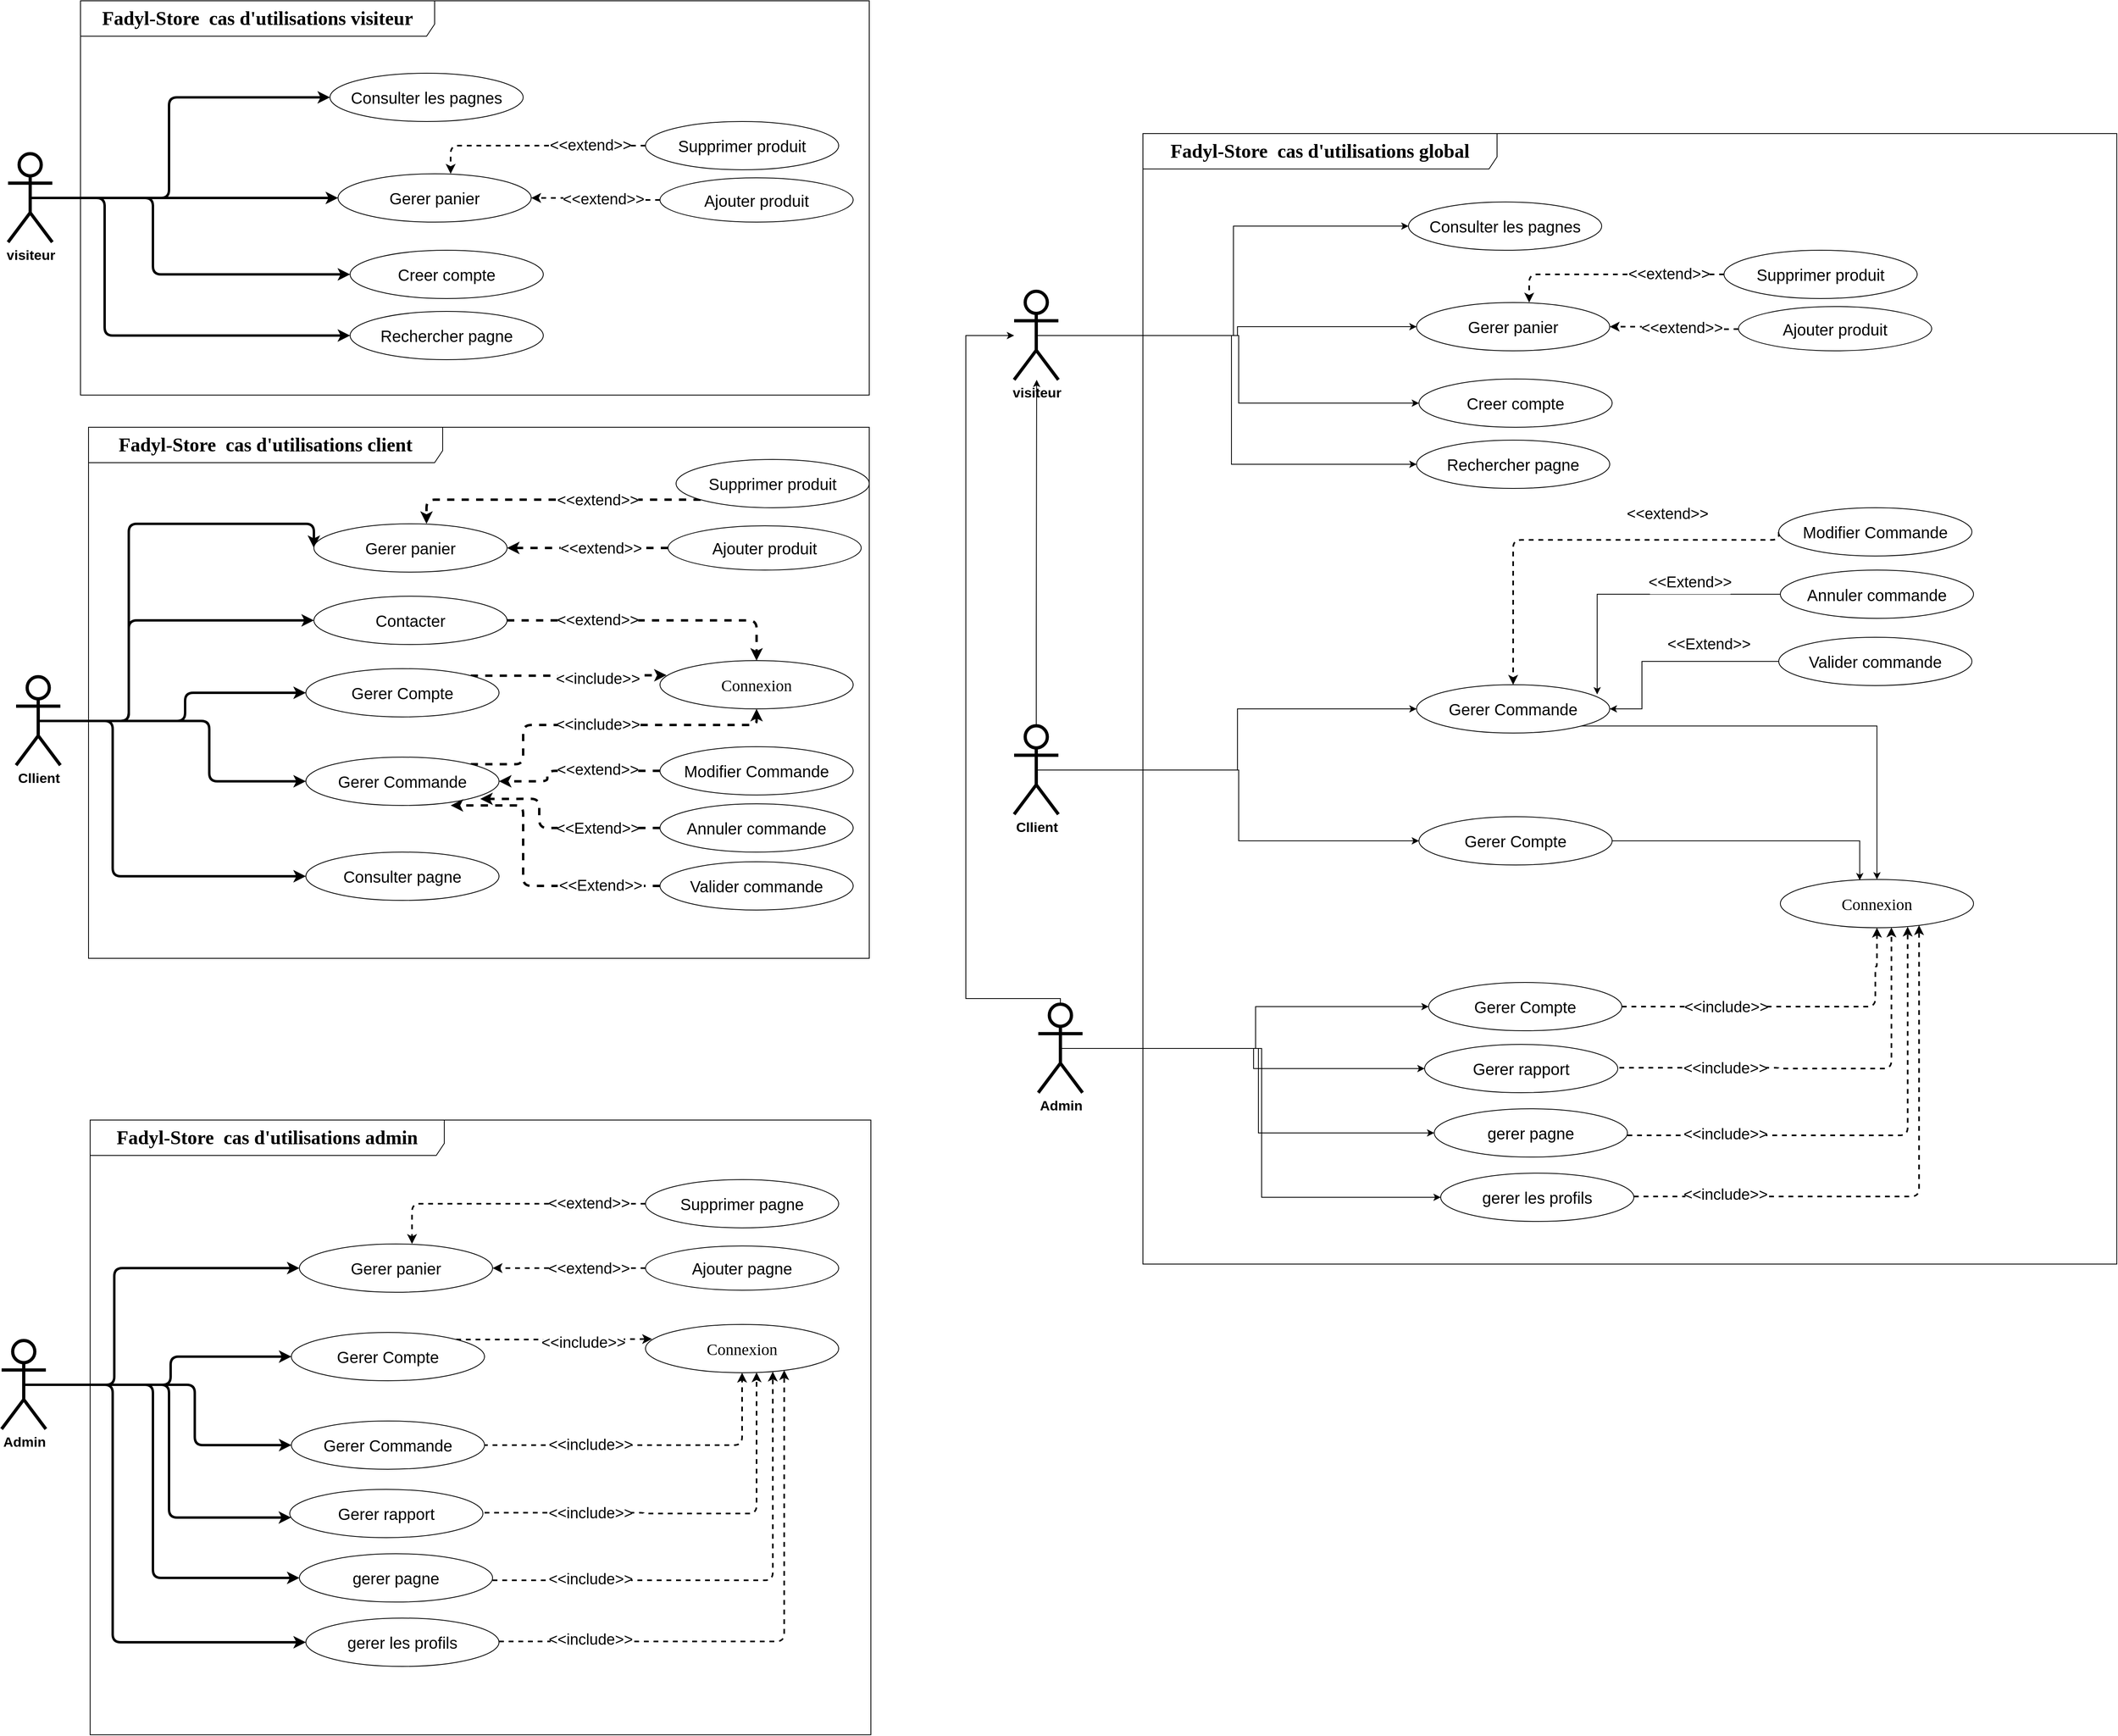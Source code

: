 <mxfile version="21.6.8" type="github">
  <diagram name="Page-1" id="MP3lhUmpOYRh14QqVenC">
    <mxGraphModel dx="2390" dy="2496" grid="1" gridSize="10" guides="1" tooltips="1" connect="1" arrows="1" fold="1" page="1" pageScale="1" pageWidth="827" pageHeight="1169" math="0" shadow="0">
      <root>
        <mxCell id="0" />
        <mxCell id="1" parent="0" />
        <mxCell id="Cj-gU3hh-OPhlNh2P_BH-46" style="edgeStyle=orthogonalEdgeStyle;rounded=1;orthogonalLoop=1;jettySize=auto;html=1;exitX=0.5;exitY=0.5;exitDx=0;exitDy=0;exitPerimeter=0;entryX=0;entryY=0.5;entryDx=0;entryDy=0;strokeWidth=3;" parent="1" source="Cj-gU3hh-OPhlNh2P_BH-1" target="Cj-gU3hh-OPhlNh2P_BH-8" edge="1">
          <mxGeometry relative="1" as="geometry">
            <Array as="points">
              <mxPoint x="510" y="175" />
              <mxPoint x="510" y="250" />
            </Array>
          </mxGeometry>
        </mxCell>
        <mxCell id="Cj-gU3hh-OPhlNh2P_BH-48" style="edgeStyle=orthogonalEdgeStyle;rounded=1;orthogonalLoop=1;jettySize=auto;html=1;exitX=0.5;exitY=0.5;exitDx=0;exitDy=0;exitPerimeter=0;entryX=0;entryY=0.5;entryDx=0;entryDy=0;strokeWidth=3;" parent="1" source="Cj-gU3hh-OPhlNh2P_BH-1" target="Cj-gU3hh-OPhlNh2P_BH-10" edge="1">
          <mxGeometry relative="1" as="geometry">
            <Array as="points">
              <mxPoint x="390" y="175" />
              <mxPoint x="390" y="368" />
            </Array>
          </mxGeometry>
        </mxCell>
        <mxCell id="Cj-gU3hh-OPhlNh2P_BH-49" style="edgeStyle=orthogonalEdgeStyle;orthogonalLoop=1;jettySize=auto;html=1;exitX=0.5;exitY=0.5;exitDx=0;exitDy=0;exitPerimeter=0;entryX=0;entryY=0.5;entryDx=0;entryDy=0;strokeWidth=3;rounded=1;" parent="1" source="Cj-gU3hh-OPhlNh2P_BH-1" target="Cj-gU3hh-OPhlNh2P_BH-4" edge="1">
          <mxGeometry relative="1" as="geometry">
            <Array as="points">
              <mxPoint x="410" y="175" />
              <mxPoint x="410" y="-70" />
            </Array>
          </mxGeometry>
        </mxCell>
        <mxCell id="Cj-gU3hh-OPhlNh2P_BH-50" style="edgeStyle=orthogonalEdgeStyle;rounded=1;orthogonalLoop=1;jettySize=auto;html=1;exitX=0.5;exitY=0.5;exitDx=0;exitDy=0;exitPerimeter=0;entryX=0;entryY=0.5;entryDx=0;entryDy=0;strokeWidth=3;" parent="1" source="Cj-gU3hh-OPhlNh2P_BH-1" target="Cj-gU3hh-OPhlNh2P_BH-7" edge="1">
          <mxGeometry relative="1" as="geometry">
            <Array as="points">
              <mxPoint x="480" y="175" />
              <mxPoint x="480" y="140" />
            </Array>
          </mxGeometry>
        </mxCell>
        <mxCell id="Cj-gU3hh-OPhlNh2P_BH-1" value="&lt;b&gt;&lt;font style=&quot;font-size: 17px;&quot;&gt;Cllient&lt;/font&gt;&lt;/b&gt;" style="shape=umlActor;verticalLabelPosition=bottom;verticalAlign=top;html=1;strokeWidth=4;" parent="1" vertex="1">
          <mxGeometry x="270" y="120" width="55" height="110" as="geometry" />
        </mxCell>
        <mxCell id="Cj-gU3hh-OPhlNh2P_BH-4" value="&lt;font style=&quot;font-size: 20px;&quot;&gt;Gerer panier&lt;/font&gt;" style="ellipse;whiteSpace=wrap;html=1;fillStyle=solid;" parent="1" vertex="1">
          <mxGeometry x="640" y="-70" width="240" height="60" as="geometry" />
        </mxCell>
        <mxCell id="Cj-gU3hh-OPhlNh2P_BH-61" style="edgeStyle=orthogonalEdgeStyle;rounded=1;orthogonalLoop=1;jettySize=auto;html=1;exitX=1;exitY=0;exitDx=0;exitDy=0;entryX=0.034;entryY=0.302;entryDx=0;entryDy=0;entryPerimeter=0;dashed=1;strokeWidth=3;" parent="1" source="Cj-gU3hh-OPhlNh2P_BH-7" target="Cj-gU3hh-OPhlNh2P_BH-51" edge="1">
          <mxGeometry relative="1" as="geometry" />
        </mxCell>
        <mxCell id="Cj-gU3hh-OPhlNh2P_BH-7" value="&lt;font style=&quot;font-size: 20px;&quot;&gt;Gerer Compte&lt;/font&gt;" style="ellipse;whiteSpace=wrap;html=1;" parent="1" vertex="1">
          <mxGeometry x="630" y="110" width="240" height="60" as="geometry" />
        </mxCell>
        <mxCell id="Cj-gU3hh-OPhlNh2P_BH-77" style="edgeStyle=orthogonalEdgeStyle;rounded=1;orthogonalLoop=1;jettySize=auto;html=1;exitX=1;exitY=0;exitDx=0;exitDy=0;entryX=0.5;entryY=1;entryDx=0;entryDy=0;dashed=1;strokeWidth=3;" parent="1" source="Cj-gU3hh-OPhlNh2P_BH-8" target="Cj-gU3hh-OPhlNh2P_BH-51" edge="1">
          <mxGeometry relative="1" as="geometry">
            <Array as="points">
              <mxPoint x="900" y="229" />
              <mxPoint x="900" y="180" />
              <mxPoint x="1190" y="180" />
            </Array>
          </mxGeometry>
        </mxCell>
        <mxCell id="Cj-gU3hh-OPhlNh2P_BH-8" value="&lt;font style=&quot;font-size: 20px;&quot;&gt;Gerer Commande&lt;/font&gt;" style="ellipse;whiteSpace=wrap;html=1;" parent="1" vertex="1">
          <mxGeometry x="630" y="220" width="240" height="60" as="geometry" />
        </mxCell>
        <mxCell id="Cj-gU3hh-OPhlNh2P_BH-10" value="&lt;span style=&quot;font-size: 20px;&quot;&gt;Consulter pagne&lt;/span&gt;" style="ellipse;whiteSpace=wrap;html=1;" parent="1" vertex="1">
          <mxGeometry x="630" y="338" width="240" height="60" as="geometry" />
        </mxCell>
        <mxCell id="Cj-gU3hh-OPhlNh2P_BH-58" style="edgeStyle=orthogonalEdgeStyle;rounded=0;orthogonalLoop=1;jettySize=auto;html=1;exitX=0;exitY=0.5;exitDx=0;exitDy=0;entryX=1;entryY=0.5;entryDx=0;entryDy=0;dashed=1;strokeWidth=3;" parent="1" source="Cj-gU3hh-OPhlNh2P_BH-21" target="Cj-gU3hh-OPhlNh2P_BH-4" edge="1">
          <mxGeometry relative="1" as="geometry" />
        </mxCell>
        <mxCell id="Cj-gU3hh-OPhlNh2P_BH-21" value="&lt;font style=&quot;font-size: 20px;&quot;&gt;Ajouter produit&lt;/font&gt;" style="ellipse;whiteSpace=wrap;html=1;flipV=1;flipH=1;" parent="1" vertex="1">
          <mxGeometry x="1080" y="-67.5" width="240" height="55" as="geometry" />
        </mxCell>
        <mxCell id="Cj-gU3hh-OPhlNh2P_BH-82" style="edgeStyle=orthogonalEdgeStyle;rounded=1;orthogonalLoop=1;jettySize=auto;html=1;entryX=0.583;entryY=0;entryDx=0;entryDy=0;entryPerimeter=0;dashed=1;strokeWidth=3;" parent="1" source="Cj-gU3hh-OPhlNh2P_BH-22" target="Cj-gU3hh-OPhlNh2P_BH-4" edge="1">
          <mxGeometry relative="1" as="geometry">
            <Array as="points">
              <mxPoint x="780" y="-100" />
            </Array>
          </mxGeometry>
        </mxCell>
        <mxCell id="Cj-gU3hh-OPhlNh2P_BH-22" value="&lt;font style=&quot;font-size: 20px;&quot;&gt;Supprimer produit&lt;/font&gt;" style="ellipse;whiteSpace=wrap;html=1;flipV=1;flipH=1;" parent="1" vertex="1">
          <mxGeometry x="1090" y="-150" width="240" height="60" as="geometry" />
        </mxCell>
        <mxCell id="Cj-gU3hh-OPhlNh2P_BH-37" style="edgeStyle=orthogonalEdgeStyle;rounded=1;orthogonalLoop=1;jettySize=auto;html=1;exitX=0;exitY=0.5;exitDx=0;exitDy=0;entryX=1;entryY=0.5;entryDx=0;entryDy=0;dashed=1;strokeWidth=3;" parent="1" source="Cj-gU3hh-OPhlNh2P_BH-28" target="Cj-gU3hh-OPhlNh2P_BH-8" edge="1">
          <mxGeometry relative="1" as="geometry">
            <Array as="points">
              <mxPoint x="930" y="237" />
              <mxPoint x="930" y="250" />
            </Array>
          </mxGeometry>
        </mxCell>
        <mxCell id="Cj-gU3hh-OPhlNh2P_BH-28" value="&lt;font style=&quot;font-size: 20px;&quot;&gt;Modifier Commande&lt;/font&gt;" style="ellipse;whiteSpace=wrap;html=1;flipV=1;flipH=1;" parent="1" vertex="1">
          <mxGeometry x="1070" y="207" width="240" height="60" as="geometry" />
        </mxCell>
        <mxCell id="Cj-gU3hh-OPhlNh2P_BH-38" style="edgeStyle=orthogonalEdgeStyle;rounded=1;orthogonalLoop=1;jettySize=auto;html=1;exitX=0;exitY=0.5;exitDx=0;exitDy=0;entryX=0.903;entryY=0.864;entryDx=0;entryDy=0;entryPerimeter=0;dashed=1;strokeWidth=3;" parent="1" source="Cj-gU3hh-OPhlNh2P_BH-29" target="Cj-gU3hh-OPhlNh2P_BH-8" edge="1">
          <mxGeometry relative="1" as="geometry">
            <Array as="points">
              <mxPoint x="920" y="308" />
              <mxPoint x="920" y="272" />
            </Array>
          </mxGeometry>
        </mxCell>
        <mxCell id="Cj-gU3hh-OPhlNh2P_BH-29" value="&lt;font style=&quot;font-size: 20px;&quot;&gt;Annuler commande&lt;/font&gt;" style="ellipse;whiteSpace=wrap;html=1;flipV=1;flipH=1;" parent="1" vertex="1">
          <mxGeometry x="1070" y="278" width="240" height="60" as="geometry" />
        </mxCell>
        <mxCell id="Cj-gU3hh-OPhlNh2P_BH-39" style="edgeStyle=orthogonalEdgeStyle;rounded=1;orthogonalLoop=1;jettySize=auto;html=1;exitX=0;exitY=0.5;exitDx=0;exitDy=0;entryX=0.75;entryY=1;entryDx=0;entryDy=0;entryPerimeter=0;dashed=1;strokeWidth=3;" parent="1" source="Cj-gU3hh-OPhlNh2P_BH-30" target="Cj-gU3hh-OPhlNh2P_BH-8" edge="1">
          <mxGeometry relative="1" as="geometry">
            <Array as="points">
              <mxPoint x="900" y="380" />
              <mxPoint x="900" y="280" />
            </Array>
          </mxGeometry>
        </mxCell>
        <mxCell id="Cj-gU3hh-OPhlNh2P_BH-30" value="&lt;font style=&quot;font-size: 20px;&quot;&gt;Valider commande&lt;/font&gt;" style="ellipse;whiteSpace=wrap;html=1;flipV=1;flipH=1;" parent="1" vertex="1">
          <mxGeometry x="1070" y="350" width="240" height="60" as="geometry" />
        </mxCell>
        <mxCell id="Cj-gU3hh-OPhlNh2P_BH-51" value="&lt;font face=&quot;Times New Roman&quot; style=&quot;font-size: 20px;&quot;&gt;Connexion&lt;/font&gt;" style="ellipse;whiteSpace=wrap;html=1;" parent="1" vertex="1">
          <mxGeometry x="1070" y="100" width="240" height="60" as="geometry" />
        </mxCell>
        <mxCell id="Cj-gU3hh-OPhlNh2P_BH-65" value="&lt;font style=&quot;font-size: 19px;&quot;&gt;&amp;lt;&amp;lt;Extend&amp;gt;&amp;gt;&lt;/font&gt;" style="text;html=1;strokeColor=none;fillColor=default;align=center;verticalAlign=middle;whiteSpace=wrap;rounded=0;" parent="1" vertex="1">
          <mxGeometry x="943" y="365" width="107" height="30" as="geometry" />
        </mxCell>
        <mxCell id="Cj-gU3hh-OPhlNh2P_BH-75" value="&lt;font style=&quot;font-size: 19px;&quot;&gt;&amp;lt;&amp;lt;Extend&amp;gt;&amp;gt;&lt;/font&gt;" style="text;html=1;strokeColor=none;fillColor=default;align=center;verticalAlign=middle;whiteSpace=wrap;rounded=0;" parent="1" vertex="1">
          <mxGeometry x="943" y="294" width="100" height="30" as="geometry" />
        </mxCell>
        <mxCell id="Cj-gU3hh-OPhlNh2P_BH-76" value="&lt;font style=&quot;font-size: 19px;&quot;&gt;&amp;lt;&amp;lt;extend&amp;gt;&amp;gt;&lt;/font&gt;" style="text;html=1;strokeColor=none;fillColor=default;align=center;verticalAlign=middle;whiteSpace=wrap;rounded=0;" parent="1" vertex="1">
          <mxGeometry x="943" y="221" width="100" height="30" as="geometry" />
        </mxCell>
        <mxCell id="Cj-gU3hh-OPhlNh2P_BH-78" value="&lt;font style=&quot;font-size: 19px;&quot;&gt;&amp;lt;&amp;lt;include&amp;gt;&amp;gt;&lt;/font&gt;" style="text;html=1;strokeColor=none;fillColor=default;align=center;verticalAlign=middle;whiteSpace=wrap;rounded=0;" parent="1" vertex="1">
          <mxGeometry x="943" y="165" width="100" height="30" as="geometry" />
        </mxCell>
        <mxCell id="Cj-gU3hh-OPhlNh2P_BH-80" value="&lt;font style=&quot;font-size: 19px;&quot;&gt;&amp;lt;&amp;lt;include&amp;gt;&amp;gt;&lt;/font&gt;" style="text;html=1;strokeColor=none;fillColor=default;align=center;verticalAlign=middle;whiteSpace=wrap;rounded=0;" parent="1" vertex="1">
          <mxGeometry x="943" y="108" width="100" height="30" as="geometry" />
        </mxCell>
        <mxCell id="Cj-gU3hh-OPhlNh2P_BH-83" value="&lt;font style=&quot;font-size: 19px;&quot;&gt;&amp;lt;&amp;lt;extend&amp;gt;&amp;gt;&lt;/font&gt;" style="text;html=1;strokeColor=none;fillColor=default;align=center;verticalAlign=middle;whiteSpace=wrap;rounded=0;" parent="1" vertex="1">
          <mxGeometry x="943" y="-114" width="100" height="30" as="geometry" />
        </mxCell>
        <mxCell id="Cj-gU3hh-OPhlNh2P_BH-84" value="&lt;font style=&quot;font-size: 19px;&quot;&gt;&amp;lt;&amp;lt;extend&amp;gt;&amp;gt;&lt;/font&gt;" style="text;html=1;strokeColor=none;fillColor=default;align=center;verticalAlign=middle;whiteSpace=wrap;rounded=0;" parent="1" vertex="1">
          <mxGeometry x="946.5" y="-55" width="100" height="31" as="geometry" />
        </mxCell>
        <mxCell id="yTbpCCuxqW_o6gBiZuwL-2" value="&lt;b style=&quot;border-color: var(--border-color); font-family: &amp;quot;Times New Roman&amp;quot;; font-size: 24px;&quot;&gt;Fadyl-Store&amp;nbsp; cas d&#39;utilisations client&lt;/b&gt;" style="shape=umlFrame;whiteSpace=wrap;html=1;pointerEvents=0;width=440;height=44;movable=0;resizable=0;rotatable=0;deletable=0;editable=0;locked=1;connectable=0;" parent="1" vertex="1">
          <mxGeometry x="360" y="-190" width="970" height="660" as="geometry" />
        </mxCell>
        <mxCell id="NZRVEaTQ7mNEFwLoyxDp-2" style="edgeStyle=orthogonalEdgeStyle;rounded=1;orthogonalLoop=1;jettySize=auto;html=1;exitX=0.5;exitY=0.5;exitDx=0;exitDy=0;exitPerimeter=0;entryX=0;entryY=0.5;entryDx=0;entryDy=0;strokeWidth=3;" parent="1" source="NZRVEaTQ7mNEFwLoyxDp-6" target="NZRVEaTQ7mNEFwLoyxDp-13" edge="1">
          <mxGeometry relative="1" as="geometry">
            <Array as="points">
              <mxPoint x="440" y="-475" />
              <mxPoint x="440" y="-380" />
            </Array>
          </mxGeometry>
        </mxCell>
        <mxCell id="NZRVEaTQ7mNEFwLoyxDp-3" style="edgeStyle=orthogonalEdgeStyle;rounded=1;orthogonalLoop=1;jettySize=auto;html=1;exitX=0.5;exitY=0.5;exitDx=0;exitDy=0;exitPerimeter=0;entryX=0;entryY=0.5;entryDx=0;entryDy=0;strokeWidth=3;" parent="1" source="NZRVEaTQ7mNEFwLoyxDp-6" target="NZRVEaTQ7mNEFwLoyxDp-14" edge="1">
          <mxGeometry relative="1" as="geometry">
            <Array as="points">
              <mxPoint x="380" y="-475" />
              <mxPoint x="380" y="-304" />
            </Array>
          </mxGeometry>
        </mxCell>
        <mxCell id="NZRVEaTQ7mNEFwLoyxDp-4" style="edgeStyle=orthogonalEdgeStyle;orthogonalLoop=1;jettySize=auto;html=1;exitX=0.5;exitY=0.5;exitDx=0;exitDy=0;exitPerimeter=0;entryX=0;entryY=0.5;entryDx=0;entryDy=0;strokeWidth=3;rounded=1;" parent="1" source="NZRVEaTQ7mNEFwLoyxDp-6" target="NZRVEaTQ7mNEFwLoyxDp-8" edge="1">
          <mxGeometry relative="1" as="geometry">
            <Array as="points">
              <mxPoint x="655" y="-475" />
            </Array>
          </mxGeometry>
        </mxCell>
        <mxCell id="NZRVEaTQ7mNEFwLoyxDp-93" style="edgeStyle=orthogonalEdgeStyle;rounded=1;orthogonalLoop=1;jettySize=auto;html=1;exitX=0.5;exitY=0.5;exitDx=0;exitDy=0;exitPerimeter=0;entryX=0;entryY=0.5;entryDx=0;entryDy=0;strokeWidth=3;" parent="1" source="NZRVEaTQ7mNEFwLoyxDp-6" target="NZRVEaTQ7mNEFwLoyxDp-92" edge="1">
          <mxGeometry relative="1" as="geometry">
            <Array as="points">
              <mxPoint x="460" y="-475" />
              <mxPoint x="460" y="-600" />
            </Array>
          </mxGeometry>
        </mxCell>
        <mxCell id="NZRVEaTQ7mNEFwLoyxDp-6" value="&lt;b&gt;&lt;font style=&quot;font-size: 17px;&quot;&gt;visiteur&lt;/font&gt;&lt;/b&gt;" style="shape=umlActor;verticalLabelPosition=bottom;verticalAlign=top;html=1;strokeWidth=4;" parent="1" vertex="1">
          <mxGeometry x="260" y="-530" width="55" height="110" as="geometry" />
        </mxCell>
        <mxCell id="NZRVEaTQ7mNEFwLoyxDp-8" value="&lt;font style=&quot;font-size: 20px;&quot;&gt;Gerer panier&lt;/font&gt;" style="ellipse;whiteSpace=wrap;html=1;fillStyle=solid;" parent="1" vertex="1">
          <mxGeometry x="670" y="-505" width="240" height="60" as="geometry" />
        </mxCell>
        <mxCell id="NZRVEaTQ7mNEFwLoyxDp-13" value="&lt;font style=&quot;font-size: 20px;&quot;&gt;Creer compte&lt;/font&gt;" style="ellipse;whiteSpace=wrap;html=1;" parent="1" vertex="1">
          <mxGeometry x="685" y="-410" width="240" height="60" as="geometry" />
        </mxCell>
        <mxCell id="NZRVEaTQ7mNEFwLoyxDp-14" value="&lt;font style=&quot;font-size: 20px;&quot;&gt;Rechercher pagne&lt;/font&gt;" style="ellipse;whiteSpace=wrap;html=1;" parent="1" vertex="1">
          <mxGeometry x="685" y="-334" width="240" height="60" as="geometry" />
        </mxCell>
        <mxCell id="NZRVEaTQ7mNEFwLoyxDp-15" style="edgeStyle=orthogonalEdgeStyle;rounded=0;orthogonalLoop=1;jettySize=auto;html=1;exitX=0;exitY=0.5;exitDx=0;exitDy=0;entryX=1;entryY=0.5;entryDx=0;entryDy=0;dashed=1;strokeWidth=2;" parent="1" source="NZRVEaTQ7mNEFwLoyxDp-16" target="NZRVEaTQ7mNEFwLoyxDp-8" edge="1">
          <mxGeometry relative="1" as="geometry" />
        </mxCell>
        <mxCell id="NZRVEaTQ7mNEFwLoyxDp-16" value="&lt;font style=&quot;font-size: 20px;&quot;&gt;Ajouter produit&lt;/font&gt;" style="ellipse;whiteSpace=wrap;html=1;flipV=1;flipH=1;" parent="1" vertex="1">
          <mxGeometry x="1070" y="-500" width="240" height="55" as="geometry" />
        </mxCell>
        <mxCell id="NZRVEaTQ7mNEFwLoyxDp-17" style="edgeStyle=orthogonalEdgeStyle;rounded=1;orthogonalLoop=1;jettySize=auto;html=1;entryX=0.583;entryY=0;entryDx=0;entryDy=0;entryPerimeter=0;dashed=1;strokeWidth=2;" parent="1" source="NZRVEaTQ7mNEFwLoyxDp-18" target="NZRVEaTQ7mNEFwLoyxDp-8" edge="1">
          <mxGeometry relative="1" as="geometry" />
        </mxCell>
        <mxCell id="NZRVEaTQ7mNEFwLoyxDp-18" value="&lt;font style=&quot;font-size: 20px;&quot;&gt;Supprimer produit&lt;/font&gt;" style="ellipse;whiteSpace=wrap;html=1;flipV=1;flipH=1;" parent="1" vertex="1">
          <mxGeometry x="1052" y="-570" width="240" height="60" as="geometry" />
        </mxCell>
        <mxCell id="NZRVEaTQ7mNEFwLoyxDp-32" value="&lt;font style=&quot;font-size: 19px;&quot;&gt;&amp;lt;&amp;lt;extend&amp;gt;&amp;gt;&lt;/font&gt;" style="text;html=1;strokeColor=none;fillColor=default;align=center;verticalAlign=middle;whiteSpace=wrap;rounded=0;" parent="1" vertex="1">
          <mxGeometry x="934" y="-555" width="100" height="30" as="geometry" />
        </mxCell>
        <mxCell id="NZRVEaTQ7mNEFwLoyxDp-33" value="&lt;font style=&quot;font-size: 19px;&quot;&gt;&amp;lt;&amp;lt;extend&amp;gt;&amp;gt;&lt;/font&gt;" style="text;html=1;strokeColor=none;fillColor=default;align=center;verticalAlign=middle;whiteSpace=wrap;rounded=0;" parent="1" vertex="1">
          <mxGeometry x="950" y="-488" width="100" height="30" as="geometry" />
        </mxCell>
        <mxCell id="NZRVEaTQ7mNEFwLoyxDp-34" value="&lt;b style=&quot;border-color: var(--border-color); font-family: &amp;quot;Times New Roman&amp;quot;; font-size: 24px;&quot;&gt;Fadyl-Store&amp;nbsp; cas d&#39;utilisations visiteur&lt;/b&gt;" style="shape=umlFrame;whiteSpace=wrap;html=1;pointerEvents=0;width=440;height=44;movable=0;resizable=0;rotatable=0;deletable=0;editable=0;locked=1;connectable=0;" parent="1" vertex="1">
          <mxGeometry x="350" y="-720" width="980" height="490" as="geometry" />
        </mxCell>
        <mxCell id="lOCJCcute6sz5MF9mWm--66" style="edgeStyle=orthogonalEdgeStyle;rounded=1;orthogonalLoop=1;jettySize=auto;html=1;exitX=1;exitY=0.5;exitDx=0;exitDy=0;entryX=0.5;entryY=0;entryDx=0;entryDy=0;strokeWidth=3;dashed=1;" edge="1" parent="1" source="NZRVEaTQ7mNEFwLoyxDp-37" target="Cj-gU3hh-OPhlNh2P_BH-51">
          <mxGeometry relative="1" as="geometry" />
        </mxCell>
        <mxCell id="NZRVEaTQ7mNEFwLoyxDp-37" value="&lt;font style=&quot;font-size: 20px;&quot;&gt;Contacter&lt;/font&gt;" style="ellipse;whiteSpace=wrap;html=1;fillStyle=solid;" parent="1" vertex="1">
          <mxGeometry x="640" y="20" width="240" height="60" as="geometry" />
        </mxCell>
        <mxCell id="NZRVEaTQ7mNEFwLoyxDp-38" style="edgeStyle=orthogonalEdgeStyle;orthogonalLoop=1;jettySize=auto;html=1;exitX=0.5;exitY=0.5;exitDx=0;exitDy=0;exitPerimeter=0;entryX=0;entryY=0.5;entryDx=0;entryDy=0;strokeWidth=3;rounded=1;" parent="1" source="Cj-gU3hh-OPhlNh2P_BH-1" target="NZRVEaTQ7mNEFwLoyxDp-37" edge="1">
          <mxGeometry relative="1" as="geometry">
            <Array as="points">
              <mxPoint x="410" y="175" />
              <mxPoint x="410" y="50" />
            </Array>
            <mxPoint x="310.5" y="120" as="sourcePoint" />
            <mxPoint x="652.5" y="-25" as="targetPoint" />
          </mxGeometry>
        </mxCell>
        <mxCell id="NZRVEaTQ7mNEFwLoyxDp-39" style="edgeStyle=orthogonalEdgeStyle;rounded=1;orthogonalLoop=1;jettySize=auto;html=1;exitX=0.5;exitY=0.5;exitDx=0;exitDy=0;exitPerimeter=0;entryX=0;entryY=0.5;entryDx=0;entryDy=0;strokeWidth=3;" parent="1" source="NZRVEaTQ7mNEFwLoyxDp-44" target="NZRVEaTQ7mNEFwLoyxDp-50" edge="1">
          <mxGeometry relative="1" as="geometry">
            <Array as="points">
              <mxPoint x="492" y="1000" />
              <mxPoint x="492" y="1075" />
            </Array>
          </mxGeometry>
        </mxCell>
        <mxCell id="NZRVEaTQ7mNEFwLoyxDp-41" style="edgeStyle=orthogonalEdgeStyle;rounded=1;orthogonalLoop=1;jettySize=auto;html=1;exitX=0.5;exitY=0.5;exitDx=0;exitDy=0;exitPerimeter=0;entryX=0;entryY=0.5;entryDx=0;entryDy=0;strokeWidth=3;" parent="1" source="NZRVEaTQ7mNEFwLoyxDp-44" target="NZRVEaTQ7mNEFwLoyxDp-52" edge="1">
          <mxGeometry relative="1" as="geometry">
            <Array as="points">
              <mxPoint x="440" y="1000" />
              <mxPoint x="440" y="1240" />
            </Array>
          </mxGeometry>
        </mxCell>
        <mxCell id="NZRVEaTQ7mNEFwLoyxDp-42" style="edgeStyle=orthogonalEdgeStyle;orthogonalLoop=1;jettySize=auto;html=1;exitX=0.5;exitY=0.5;exitDx=0;exitDy=0;exitPerimeter=0;entryX=0;entryY=0.5;entryDx=0;entryDy=0;strokeWidth=3;rounded=1;" parent="1" source="NZRVEaTQ7mNEFwLoyxDp-44" target="NZRVEaTQ7mNEFwLoyxDp-46" edge="1">
          <mxGeometry relative="1" as="geometry">
            <Array as="points">
              <mxPoint x="392" y="1000" />
              <mxPoint x="392" y="855" />
            </Array>
          </mxGeometry>
        </mxCell>
        <mxCell id="NZRVEaTQ7mNEFwLoyxDp-43" style="edgeStyle=orthogonalEdgeStyle;rounded=1;orthogonalLoop=1;jettySize=auto;html=1;exitX=0.5;exitY=0.5;exitDx=0;exitDy=0;exitPerimeter=0;entryX=0;entryY=0.5;entryDx=0;entryDy=0;strokeWidth=3;" parent="1" source="NZRVEaTQ7mNEFwLoyxDp-44" target="NZRVEaTQ7mNEFwLoyxDp-48" edge="1">
          <mxGeometry relative="1" as="geometry">
            <Array as="points">
              <mxPoint x="462" y="1000" />
              <mxPoint x="462" y="965" />
            </Array>
          </mxGeometry>
        </mxCell>
        <mxCell id="NZRVEaTQ7mNEFwLoyxDp-79" style="edgeStyle=orthogonalEdgeStyle;rounded=1;orthogonalLoop=1;jettySize=auto;html=1;exitX=0.5;exitY=0.5;exitDx=0;exitDy=0;exitPerimeter=0;entryX=0;entryY=0.5;entryDx=0;entryDy=0;strokeWidth=3;" parent="1" source="NZRVEaTQ7mNEFwLoyxDp-44" target="NZRVEaTQ7mNEFwLoyxDp-78" edge="1">
          <mxGeometry relative="1" as="geometry">
            <Array as="points">
              <mxPoint x="390" y="1000" />
              <mxPoint x="390" y="1320" />
            </Array>
          </mxGeometry>
        </mxCell>
        <mxCell id="NZRVEaTQ7mNEFwLoyxDp-44" value="&lt;b&gt;&lt;font style=&quot;font-size: 17px;&quot;&gt;Admin&lt;/font&gt;&lt;/b&gt;" style="shape=umlActor;verticalLabelPosition=bottom;verticalAlign=top;html=1;strokeWidth=4;" parent="1" vertex="1">
          <mxGeometry x="252" y="945" width="55" height="110" as="geometry" />
        </mxCell>
        <mxCell id="NZRVEaTQ7mNEFwLoyxDp-46" value="&lt;font style=&quot;font-size: 20px;&quot;&gt;Gerer panier&lt;/font&gt;" style="ellipse;whiteSpace=wrap;html=1;fillStyle=solid;" parent="1" vertex="1">
          <mxGeometry x="622" y="825" width="240" height="60" as="geometry" />
        </mxCell>
        <mxCell id="NZRVEaTQ7mNEFwLoyxDp-47" style="edgeStyle=orthogonalEdgeStyle;rounded=1;orthogonalLoop=1;jettySize=auto;html=1;exitX=1;exitY=0;exitDx=0;exitDy=0;entryX=0.034;entryY=0.302;entryDx=0;entryDy=0;entryPerimeter=0;dashed=1;strokeWidth=2;" parent="1" source="NZRVEaTQ7mNEFwLoyxDp-48" target="NZRVEaTQ7mNEFwLoyxDp-63" edge="1">
          <mxGeometry relative="1" as="geometry" />
        </mxCell>
        <mxCell id="NZRVEaTQ7mNEFwLoyxDp-48" value="&lt;font style=&quot;font-size: 20px;&quot;&gt;Gerer Compte&lt;/font&gt;" style="ellipse;whiteSpace=wrap;html=1;" parent="1" vertex="1">
          <mxGeometry x="612" y="935" width="240" height="60" as="geometry" />
        </mxCell>
        <mxCell id="NZRVEaTQ7mNEFwLoyxDp-49" style="edgeStyle=orthogonalEdgeStyle;rounded=1;orthogonalLoop=1;jettySize=auto;html=1;entryX=0.5;entryY=1;entryDx=0;entryDy=0;dashed=1;strokeWidth=2;" parent="1" target="NZRVEaTQ7mNEFwLoyxDp-63" edge="1">
          <mxGeometry relative="1" as="geometry">
            <Array as="points">
              <mxPoint x="1172" y="1075" />
            </Array>
            <mxPoint x="850" y="1075" as="sourcePoint" />
          </mxGeometry>
        </mxCell>
        <mxCell id="NZRVEaTQ7mNEFwLoyxDp-50" value="&lt;font style=&quot;font-size: 20px;&quot;&gt;Gerer Commande&lt;/font&gt;" style="ellipse;whiteSpace=wrap;html=1;" parent="1" vertex="1">
          <mxGeometry x="612" y="1045" width="240" height="60" as="geometry" />
        </mxCell>
        <mxCell id="NZRVEaTQ7mNEFwLoyxDp-52" value="&lt;font style=&quot;font-size: 20px;&quot;&gt;gerer pagne&lt;/font&gt;" style="ellipse;whiteSpace=wrap;html=1;" parent="1" vertex="1">
          <mxGeometry x="622" y="1210" width="240" height="60" as="geometry" />
        </mxCell>
        <mxCell id="NZRVEaTQ7mNEFwLoyxDp-53" style="edgeStyle=orthogonalEdgeStyle;rounded=0;orthogonalLoop=1;jettySize=auto;html=1;exitX=0;exitY=0.5;exitDx=0;exitDy=0;entryX=1;entryY=0.5;entryDx=0;entryDy=0;dashed=1;strokeWidth=2;" parent="1" source="NZRVEaTQ7mNEFwLoyxDp-54" target="NZRVEaTQ7mNEFwLoyxDp-46" edge="1">
          <mxGeometry relative="1" as="geometry" />
        </mxCell>
        <mxCell id="NZRVEaTQ7mNEFwLoyxDp-54" value="&lt;font style=&quot;font-size: 20px;&quot;&gt;Ajouter pagne&lt;/font&gt;" style="ellipse;whiteSpace=wrap;html=1;flipV=1;flipH=1;" parent="1" vertex="1">
          <mxGeometry x="1052" y="827.5" width="240" height="55" as="geometry" />
        </mxCell>
        <mxCell id="NZRVEaTQ7mNEFwLoyxDp-55" style="edgeStyle=orthogonalEdgeStyle;rounded=1;orthogonalLoop=1;jettySize=auto;html=1;entryX=0.583;entryY=0;entryDx=0;entryDy=0;entryPerimeter=0;dashed=1;strokeWidth=2;" parent="1" source="NZRVEaTQ7mNEFwLoyxDp-56" target="NZRVEaTQ7mNEFwLoyxDp-46" edge="1">
          <mxGeometry relative="1" as="geometry" />
        </mxCell>
        <mxCell id="NZRVEaTQ7mNEFwLoyxDp-56" value="&lt;font style=&quot;font-size: 20px;&quot;&gt;Supprimer pagne&lt;/font&gt;" style="ellipse;whiteSpace=wrap;html=1;flipV=1;flipH=1;" parent="1" vertex="1">
          <mxGeometry x="1052" y="745" width="240" height="60" as="geometry" />
        </mxCell>
        <mxCell id="NZRVEaTQ7mNEFwLoyxDp-63" value="&lt;font face=&quot;Times New Roman&quot; style=&quot;font-size: 20px;&quot;&gt;Connexion&lt;/font&gt;" style="ellipse;whiteSpace=wrap;html=1;" parent="1" vertex="1">
          <mxGeometry x="1052" y="925" width="240" height="60" as="geometry" />
        </mxCell>
        <mxCell id="NZRVEaTQ7mNEFwLoyxDp-67" value="&lt;font style=&quot;font-size: 19px;&quot;&gt;&amp;lt;&amp;lt;include&amp;gt;&amp;gt;&lt;/font&gt;" style="text;html=1;strokeColor=none;fillColor=default;align=center;verticalAlign=middle;whiteSpace=wrap;rounded=0;" parent="1" vertex="1">
          <mxGeometry x="934" y="1060" width="100" height="30" as="geometry" />
        </mxCell>
        <mxCell id="NZRVEaTQ7mNEFwLoyxDp-68" value="&lt;font style=&quot;font-size: 19px;&quot;&gt;&amp;lt;&amp;lt;include&amp;gt;&amp;gt;&lt;/font&gt;" style="text;html=1;strokeColor=none;fillColor=default;align=center;verticalAlign=middle;whiteSpace=wrap;rounded=0;" parent="1" vertex="1">
          <mxGeometry x="925" y="933" width="100" height="30" as="geometry" />
        </mxCell>
        <mxCell id="NZRVEaTQ7mNEFwLoyxDp-70" value="&lt;font style=&quot;font-size: 19px;&quot;&gt;&amp;lt;&amp;lt;extend&amp;gt;&amp;gt;&lt;/font&gt;" style="text;html=1;strokeColor=none;fillColor=default;align=center;verticalAlign=middle;whiteSpace=wrap;rounded=0;" parent="1" vertex="1">
          <mxGeometry x="932" y="760" width="100" height="30" as="geometry" />
        </mxCell>
        <mxCell id="NZRVEaTQ7mNEFwLoyxDp-71" value="&lt;font style=&quot;font-size: 19px;&quot;&gt;&amp;lt;&amp;lt;extend&amp;gt;&amp;gt;&lt;/font&gt;" style="text;html=1;strokeColor=none;fillColor=default;align=center;verticalAlign=middle;whiteSpace=wrap;rounded=0;" parent="1" vertex="1">
          <mxGeometry x="932" y="841" width="100" height="30" as="geometry" />
        </mxCell>
        <mxCell id="NZRVEaTQ7mNEFwLoyxDp-74" value="&lt;font style=&quot;font-size: 20px;&quot;&gt;Gerer rapport&lt;/font&gt;" style="ellipse;whiteSpace=wrap;html=1;" parent="1" vertex="1">
          <mxGeometry x="610" y="1130" width="240" height="60" as="geometry" />
        </mxCell>
        <mxCell id="NZRVEaTQ7mNEFwLoyxDp-75" style="edgeStyle=orthogonalEdgeStyle;rounded=1;orthogonalLoop=1;jettySize=auto;html=1;exitX=0.5;exitY=0.5;exitDx=0;exitDy=0;exitPerimeter=0;entryX=0.007;entryY=0.583;entryDx=0;entryDy=0;strokeWidth=3;entryPerimeter=0;" parent="1" source="NZRVEaTQ7mNEFwLoyxDp-44" target="NZRVEaTQ7mNEFwLoyxDp-74" edge="1">
          <mxGeometry relative="1" as="geometry">
            <Array as="points">
              <mxPoint x="460" y="1000" />
              <mxPoint x="460" y="1165" />
            </Array>
            <mxPoint x="290" y="1010" as="sourcePoint" />
            <mxPoint x="622" y="1085" as="targetPoint" />
          </mxGeometry>
        </mxCell>
        <mxCell id="NZRVEaTQ7mNEFwLoyxDp-77" value="&lt;b style=&quot;border-color: var(--border-color); font-family: &amp;quot;Times New Roman&amp;quot;; font-size: 24px;&quot;&gt;Fadyl-Store&amp;nbsp; cas d&#39;utilisations admin&lt;/b&gt;" style="shape=umlFrame;whiteSpace=wrap;html=1;pointerEvents=0;width=440;height=44;movable=0;resizable=0;rotatable=0;deletable=0;editable=0;locked=1;connectable=0;" parent="1" vertex="1">
          <mxGeometry x="362" y="671" width="970" height="764" as="geometry" />
        </mxCell>
        <mxCell id="NZRVEaTQ7mNEFwLoyxDp-78" value="&lt;font style=&quot;font-size: 20px;&quot;&gt;gerer les profils&lt;/font&gt;" style="ellipse;whiteSpace=wrap;html=1;" parent="1" vertex="1">
          <mxGeometry x="630" y="1290" width="240" height="60" as="geometry" />
        </mxCell>
        <mxCell id="NZRVEaTQ7mNEFwLoyxDp-81" style="edgeStyle=orthogonalEdgeStyle;rounded=1;orthogonalLoop=1;jettySize=auto;html=1;exitX=1;exitY=0;exitDx=0;exitDy=0;dashed=1;strokeWidth=2;" parent="1" target="NZRVEaTQ7mNEFwLoyxDp-63" edge="1">
          <mxGeometry relative="1" as="geometry">
            <Array as="points">
              <mxPoint x="1050" y="1159" />
              <mxPoint x="1050" y="1160" />
              <mxPoint x="1190" y="1160" />
            </Array>
            <mxPoint x="852" y="1159" as="sourcePoint" />
            <mxPoint x="1207" y="1090" as="targetPoint" />
          </mxGeometry>
        </mxCell>
        <mxCell id="NZRVEaTQ7mNEFwLoyxDp-82" value="&lt;font style=&quot;font-size: 19px;&quot;&gt;&amp;lt;&amp;lt;include&amp;gt;&amp;gt;&lt;/font&gt;" style="text;html=1;strokeColor=none;fillColor=default;align=center;verticalAlign=middle;whiteSpace=wrap;rounded=0;" parent="1" vertex="1">
          <mxGeometry x="934" y="1145" width="100" height="30" as="geometry" />
        </mxCell>
        <mxCell id="NZRVEaTQ7mNEFwLoyxDp-84" style="edgeStyle=orthogonalEdgeStyle;rounded=1;orthogonalLoop=1;jettySize=auto;html=1;exitX=1;exitY=0;exitDx=0;exitDy=0;dashed=1;strokeWidth=2;entryX=0.659;entryY=0.978;entryDx=0;entryDy=0;entryPerimeter=0;" parent="1" target="NZRVEaTQ7mNEFwLoyxDp-63" edge="1">
          <mxGeometry relative="1" as="geometry">
            <Array as="points">
              <mxPoint x="1210" y="1243" />
            </Array>
            <mxPoint x="862" y="1243" as="sourcePoint" />
            <mxPoint x="1210" y="985" as="targetPoint" />
          </mxGeometry>
        </mxCell>
        <mxCell id="NZRVEaTQ7mNEFwLoyxDp-85" value="&lt;font style=&quot;font-size: 19px;&quot;&gt;&amp;lt;&amp;lt;include&amp;gt;&amp;gt;&lt;/font&gt;" style="text;html=1;strokeColor=none;fillColor=default;align=center;verticalAlign=middle;whiteSpace=wrap;rounded=0;" parent="1" vertex="1">
          <mxGeometry x="934" y="1227" width="100" height="30" as="geometry" />
        </mxCell>
        <mxCell id="NZRVEaTQ7mNEFwLoyxDp-87" style="edgeStyle=orthogonalEdgeStyle;rounded=1;orthogonalLoop=1;jettySize=auto;html=1;exitX=1;exitY=0;exitDx=0;exitDy=0;dashed=1;strokeWidth=2;entryX=0.718;entryY=0.948;entryDx=0;entryDy=0;entryPerimeter=0;" parent="1" target="NZRVEaTQ7mNEFwLoyxDp-63" edge="1">
          <mxGeometry relative="1" as="geometry">
            <Array as="points">
              <mxPoint x="1224" y="1319" />
            </Array>
            <mxPoint x="870" y="1319" as="sourcePoint" />
            <mxPoint x="1230" y="1110" as="targetPoint" />
          </mxGeometry>
        </mxCell>
        <mxCell id="NZRVEaTQ7mNEFwLoyxDp-88" value="&lt;font style=&quot;font-size: 19px;&quot;&gt;&amp;lt;&amp;lt;include&amp;gt;&amp;gt;&lt;/font&gt;" style="text;html=1;strokeColor=none;fillColor=default;align=center;verticalAlign=middle;whiteSpace=wrap;rounded=0;" parent="1" vertex="1">
          <mxGeometry x="934" y="1302" width="100" height="30" as="geometry" />
        </mxCell>
        <mxCell id="NZRVEaTQ7mNEFwLoyxDp-92" value="&lt;font style=&quot;font-size: 20px;&quot;&gt;Consulter les pagnes&lt;/font&gt;" style="ellipse;whiteSpace=wrap;html=1;fillStyle=solid;" parent="1" vertex="1">
          <mxGeometry x="660" y="-630" width="240" height="60" as="geometry" />
        </mxCell>
        <mxCell id="lOCJCcute6sz5MF9mWm--72" style="edgeStyle=orthogonalEdgeStyle;rounded=0;orthogonalLoop=1;jettySize=auto;html=1;exitX=0.5;exitY=0.5;exitDx=0;exitDy=0;exitPerimeter=0;entryX=0;entryY=0.5;entryDx=0;entryDy=0;" edge="1" parent="1" source="lOCJCcute6sz5MF9mWm--1" target="lOCJCcute6sz5MF9mWm--13">
          <mxGeometry relative="1" as="geometry" />
        </mxCell>
        <mxCell id="lOCJCcute6sz5MF9mWm--73" style="edgeStyle=orthogonalEdgeStyle;rounded=0;orthogonalLoop=1;jettySize=auto;html=1;exitX=0.5;exitY=0.5;exitDx=0;exitDy=0;exitPerimeter=0;entryX=0;entryY=0.5;entryDx=0;entryDy=0;" edge="1" parent="1" source="lOCJCcute6sz5MF9mWm--1" target="lOCJCcute6sz5MF9mWm--5">
          <mxGeometry relative="1" as="geometry" />
        </mxCell>
        <mxCell id="lOCJCcute6sz5MF9mWm--74" style="edgeStyle=orthogonalEdgeStyle;rounded=0;orthogonalLoop=1;jettySize=auto;html=1;exitX=0.5;exitY=0.5;exitDx=0;exitDy=0;exitPerimeter=0;entryX=0;entryY=0.5;entryDx=0;entryDy=0;" edge="1" parent="1" source="lOCJCcute6sz5MF9mWm--1" target="lOCJCcute6sz5MF9mWm--6">
          <mxGeometry relative="1" as="geometry" />
        </mxCell>
        <mxCell id="lOCJCcute6sz5MF9mWm--75" style="edgeStyle=orthogonalEdgeStyle;rounded=0;orthogonalLoop=1;jettySize=auto;html=1;exitX=0.5;exitY=0.5;exitDx=0;exitDy=0;exitPerimeter=0;entryX=0;entryY=0.5;entryDx=0;entryDy=0;" edge="1" parent="1" source="lOCJCcute6sz5MF9mWm--1" target="lOCJCcute6sz5MF9mWm--7">
          <mxGeometry relative="1" as="geometry">
            <Array as="points">
              <mxPoint x="1780" y="-304" />
              <mxPoint x="1780" y="-144" />
            </Array>
          </mxGeometry>
        </mxCell>
        <mxCell id="lOCJCcute6sz5MF9mWm--1" value="&lt;b&gt;&lt;font style=&quot;font-size: 17px;&quot;&gt;visiteur&lt;/font&gt;&lt;/b&gt;" style="shape=umlActor;verticalLabelPosition=bottom;verticalAlign=top;html=1;strokeWidth=4;" vertex="1" parent="1">
          <mxGeometry x="1510" y="-359" width="55" height="110" as="geometry" />
        </mxCell>
        <mxCell id="lOCJCcute6sz5MF9mWm--77" style="edgeStyle=orthogonalEdgeStyle;rounded=0;orthogonalLoop=1;jettySize=auto;html=1;exitX=0.5;exitY=0.5;exitDx=0;exitDy=0;exitPerimeter=0;entryX=0;entryY=0.5;entryDx=0;entryDy=0;" edge="1" parent="1" source="lOCJCcute6sz5MF9mWm--2" target="lOCJCcute6sz5MF9mWm--18">
          <mxGeometry relative="1" as="geometry" />
        </mxCell>
        <mxCell id="lOCJCcute6sz5MF9mWm--78" style="edgeStyle=orthogonalEdgeStyle;rounded=0;orthogonalLoop=1;jettySize=auto;html=1;exitX=0.5;exitY=0.5;exitDx=0;exitDy=0;exitPerimeter=0;entryX=0;entryY=0.5;entryDx=0;entryDy=0;" edge="1" parent="1" source="lOCJCcute6sz5MF9mWm--2" target="lOCJCcute6sz5MF9mWm--68">
          <mxGeometry relative="1" as="geometry" />
        </mxCell>
        <mxCell id="lOCJCcute6sz5MF9mWm--84" style="edgeStyle=orthogonalEdgeStyle;rounded=0;orthogonalLoop=1;jettySize=auto;html=1;exitX=0.5;exitY=0;exitDx=0;exitDy=0;exitPerimeter=0;" edge="1" parent="1" source="lOCJCcute6sz5MF9mWm--2" target="lOCJCcute6sz5MF9mWm--1">
          <mxGeometry relative="1" as="geometry">
            <Array as="points">
              <mxPoint x="1538" y="70" />
              <mxPoint x="1538" y="70" />
            </Array>
          </mxGeometry>
        </mxCell>
        <mxCell id="lOCJCcute6sz5MF9mWm--2" value="&lt;b&gt;&lt;font style=&quot;font-size: 17px;&quot;&gt;Cllient&lt;/font&gt;&lt;/b&gt;" style="shape=umlActor;verticalLabelPosition=bottom;verticalAlign=top;html=1;strokeWidth=4;" vertex="1" parent="1">
          <mxGeometry x="1510" y="181" width="55" height="110" as="geometry" />
        </mxCell>
        <mxCell id="lOCJCcute6sz5MF9mWm--83" style="edgeStyle=orthogonalEdgeStyle;rounded=0;orthogonalLoop=1;jettySize=auto;html=1;exitX=0.5;exitY=0;exitDx=0;exitDy=0;exitPerimeter=0;" edge="1" parent="1" source="lOCJCcute6sz5MF9mWm--3" target="lOCJCcute6sz5MF9mWm--1">
          <mxGeometry relative="1" as="geometry">
            <Array as="points">
              <mxPoint x="1568" y="520" />
              <mxPoint x="1450" y="520" />
              <mxPoint x="1450" y="-304" />
            </Array>
          </mxGeometry>
        </mxCell>
        <mxCell id="lOCJCcute6sz5MF9mWm--85" style="edgeStyle=orthogonalEdgeStyle;rounded=0;orthogonalLoop=1;jettySize=auto;html=1;exitX=0.5;exitY=0.5;exitDx=0;exitDy=0;exitPerimeter=0;entryX=0;entryY=0.5;entryDx=0;entryDy=0;" edge="1" parent="1" source="lOCJCcute6sz5MF9mWm--3" target="lOCJCcute6sz5MF9mWm--34">
          <mxGeometry relative="1" as="geometry" />
        </mxCell>
        <mxCell id="lOCJCcute6sz5MF9mWm--86" style="edgeStyle=orthogonalEdgeStyle;rounded=0;orthogonalLoop=1;jettySize=auto;html=1;exitX=0.5;exitY=0.5;exitDx=0;exitDy=0;exitPerimeter=0;entryX=0;entryY=0.5;entryDx=0;entryDy=0;" edge="1" parent="1" source="lOCJCcute6sz5MF9mWm--3" target="lOCJCcute6sz5MF9mWm--41">
          <mxGeometry relative="1" as="geometry" />
        </mxCell>
        <mxCell id="lOCJCcute6sz5MF9mWm--87" style="edgeStyle=orthogonalEdgeStyle;rounded=0;orthogonalLoop=1;jettySize=auto;html=1;exitX=0.5;exitY=0.5;exitDx=0;exitDy=0;exitPerimeter=0;entryX=0;entryY=0.5;entryDx=0;entryDy=0;" edge="1" parent="1" source="lOCJCcute6sz5MF9mWm--3" target="lOCJCcute6sz5MF9mWm--37">
          <mxGeometry relative="1" as="geometry" />
        </mxCell>
        <mxCell id="lOCJCcute6sz5MF9mWm--88" style="edgeStyle=orthogonalEdgeStyle;rounded=0;orthogonalLoop=1;jettySize=auto;html=1;exitX=0.5;exitY=0.5;exitDx=0;exitDy=0;exitPerimeter=0;entryX=0;entryY=0.5;entryDx=0;entryDy=0;" edge="1" parent="1" source="lOCJCcute6sz5MF9mWm--3" target="lOCJCcute6sz5MF9mWm--42">
          <mxGeometry relative="1" as="geometry" />
        </mxCell>
        <mxCell id="lOCJCcute6sz5MF9mWm--3" value="&lt;b&gt;&lt;font style=&quot;font-size: 17px;&quot;&gt;Admin&lt;/font&gt;&lt;/b&gt;" style="shape=umlActor;verticalLabelPosition=bottom;verticalAlign=top;html=1;strokeWidth=4;" vertex="1" parent="1">
          <mxGeometry x="1540" y="527" width="55" height="110" as="geometry" />
        </mxCell>
        <mxCell id="lOCJCcute6sz5MF9mWm--4" value="&lt;b style=&quot;border-color: var(--border-color); font-family: &amp;quot;Times New Roman&amp;quot;; font-size: 24px;&quot;&gt;Fadyl-Store&amp;nbsp; cas d&#39;utilisations global&lt;/b&gt;" style="shape=umlFrame;whiteSpace=wrap;html=1;pointerEvents=0;width=440;height=44;movable=0;resizable=0;rotatable=0;deletable=0;editable=0;locked=1;connectable=0;" vertex="1" parent="1">
          <mxGeometry x="1670" y="-555" width="1210" height="1405" as="geometry" />
        </mxCell>
        <mxCell id="lOCJCcute6sz5MF9mWm--5" value="&lt;font style=&quot;font-size: 20px;&quot;&gt;Gerer panier&lt;/font&gt;" style="ellipse;whiteSpace=wrap;html=1;fillStyle=solid;" vertex="1" parent="1">
          <mxGeometry x="2010" y="-345" width="240" height="60" as="geometry" />
        </mxCell>
        <mxCell id="lOCJCcute6sz5MF9mWm--6" value="&lt;font style=&quot;font-size: 20px;&quot;&gt;Creer compte&lt;/font&gt;" style="ellipse;whiteSpace=wrap;html=1;" vertex="1" parent="1">
          <mxGeometry x="2013" y="-250" width="240" height="60" as="geometry" />
        </mxCell>
        <mxCell id="lOCJCcute6sz5MF9mWm--7" value="&lt;font style=&quot;font-size: 20px;&quot;&gt;Rechercher pagne&lt;/font&gt;" style="ellipse;whiteSpace=wrap;html=1;" vertex="1" parent="1">
          <mxGeometry x="2010" y="-174" width="240" height="60" as="geometry" />
        </mxCell>
        <mxCell id="lOCJCcute6sz5MF9mWm--8" style="edgeStyle=orthogonalEdgeStyle;rounded=0;orthogonalLoop=1;jettySize=auto;html=1;exitX=0;exitY=0.5;exitDx=0;exitDy=0;entryX=1;entryY=0.5;entryDx=0;entryDy=0;dashed=1;strokeWidth=2;" edge="1" target="lOCJCcute6sz5MF9mWm--5" parent="1">
          <mxGeometry relative="1" as="geometry">
            <mxPoint x="2410" y="-312" as="sourcePoint" />
          </mxGeometry>
        </mxCell>
        <mxCell id="lOCJCcute6sz5MF9mWm--9" style="edgeStyle=orthogonalEdgeStyle;rounded=1;orthogonalLoop=1;jettySize=auto;html=1;entryX=0.583;entryY=0;entryDx=0;entryDy=0;entryPerimeter=0;dashed=1;strokeWidth=2;" edge="1" source="lOCJCcute6sz5MF9mWm--10" target="lOCJCcute6sz5MF9mWm--5" parent="1">
          <mxGeometry relative="1" as="geometry" />
        </mxCell>
        <mxCell id="lOCJCcute6sz5MF9mWm--10" value="&lt;font style=&quot;font-size: 20px;&quot;&gt;Supprimer produit&lt;/font&gt;" style="ellipse;whiteSpace=wrap;html=1;flipV=1;flipH=1;" vertex="1" parent="1">
          <mxGeometry x="2392" y="-410" width="240" height="60" as="geometry" />
        </mxCell>
        <mxCell id="lOCJCcute6sz5MF9mWm--11" value="&lt;font style=&quot;font-size: 19px;&quot;&gt;&amp;lt;&amp;lt;extend&amp;gt;&amp;gt;&lt;/font&gt;" style="text;html=1;strokeColor=none;fillColor=default;align=center;verticalAlign=middle;whiteSpace=wrap;rounded=0;" vertex="1" parent="1">
          <mxGeometry x="2274" y="-395" width="100" height="30" as="geometry" />
        </mxCell>
        <mxCell id="lOCJCcute6sz5MF9mWm--12" value="&lt;font style=&quot;font-size: 19px;&quot;&gt;&amp;lt;&amp;lt;extend&amp;gt;&amp;gt;&lt;/font&gt;" style="text;html=1;strokeColor=none;fillColor=default;align=center;verticalAlign=middle;whiteSpace=wrap;rounded=0;" vertex="1" parent="1">
          <mxGeometry x="2290" y="-328" width="100" height="30" as="geometry" />
        </mxCell>
        <mxCell id="lOCJCcute6sz5MF9mWm--13" value="&lt;font style=&quot;font-size: 20px;&quot;&gt;Consulter les pagnes&lt;/font&gt;" style="ellipse;whiteSpace=wrap;html=1;fillStyle=solid;" vertex="1" parent="1">
          <mxGeometry x="2000" y="-470" width="240" height="60" as="geometry" />
        </mxCell>
        <mxCell id="lOCJCcute6sz5MF9mWm--14" value="&lt;font style=&quot;font-size: 20px;&quot;&gt;Ajouter produit&lt;/font&gt;" style="ellipse;whiteSpace=wrap;html=1;flipV=1;flipH=1;" vertex="1" parent="1">
          <mxGeometry x="2410" y="-340" width="240" height="55" as="geometry" />
        </mxCell>
        <mxCell id="lOCJCcute6sz5MF9mWm--79" style="edgeStyle=orthogonalEdgeStyle;rounded=0;orthogonalLoop=1;jettySize=auto;html=1;exitX=1;exitY=1;exitDx=0;exitDy=0;entryX=0.5;entryY=0;entryDx=0;entryDy=0;" edge="1" parent="1" source="lOCJCcute6sz5MF9mWm--18" target="lOCJCcute6sz5MF9mWm--38">
          <mxGeometry relative="1" as="geometry" />
        </mxCell>
        <mxCell id="lOCJCcute6sz5MF9mWm--18" value="&lt;font style=&quot;font-size: 20px;&quot;&gt;Gerer Commande&lt;/font&gt;" style="ellipse;whiteSpace=wrap;html=1;" vertex="1" parent="1">
          <mxGeometry x="2010" y="130" width="240" height="60" as="geometry" />
        </mxCell>
        <mxCell id="lOCJCcute6sz5MF9mWm--20" style="edgeStyle=orthogonalEdgeStyle;rounded=1;orthogonalLoop=1;jettySize=auto;html=1;exitX=0;exitY=0.5;exitDx=0;exitDy=0;entryX=0.5;entryY=0;entryDx=0;entryDy=0;dashed=1;strokeWidth=2;" edge="1" source="lOCJCcute6sz5MF9mWm--21" target="lOCJCcute6sz5MF9mWm--18" parent="1">
          <mxGeometry relative="1" as="geometry">
            <Array as="points">
              <mxPoint x="2460" y="-50" />
              <mxPoint x="2130" y="-50" />
            </Array>
            <mxPoint x="2240" y="19" as="targetPoint" />
          </mxGeometry>
        </mxCell>
        <mxCell id="lOCJCcute6sz5MF9mWm--21" value="&lt;font style=&quot;font-size: 20px;&quot;&gt;Modifier Commande&lt;/font&gt;" style="ellipse;whiteSpace=wrap;html=1;flipV=1;flipH=1;" vertex="1" parent="1">
          <mxGeometry x="2460" y="-90" width="240" height="60" as="geometry" />
        </mxCell>
        <mxCell id="lOCJCcute6sz5MF9mWm--69" style="edgeStyle=orthogonalEdgeStyle;rounded=0;orthogonalLoop=1;jettySize=auto;html=1;exitX=0;exitY=0.5;exitDx=0;exitDy=0;entryX=0.935;entryY=0.2;entryDx=0;entryDy=0;entryPerimeter=0;" edge="1" parent="1" source="lOCJCcute6sz5MF9mWm--23" target="lOCJCcute6sz5MF9mWm--18">
          <mxGeometry relative="1" as="geometry">
            <Array as="points">
              <mxPoint x="2234" y="18" />
            </Array>
          </mxGeometry>
        </mxCell>
        <mxCell id="lOCJCcute6sz5MF9mWm--23" value="&lt;font style=&quot;font-size: 20px;&quot;&gt;Annuler commande&lt;/font&gt;" style="ellipse;whiteSpace=wrap;html=1;flipV=1;flipH=1;" vertex="1" parent="1">
          <mxGeometry x="2462" y="-12.5" width="240" height="60" as="geometry" />
        </mxCell>
        <mxCell id="lOCJCcute6sz5MF9mWm--70" style="edgeStyle=orthogonalEdgeStyle;rounded=0;orthogonalLoop=1;jettySize=auto;html=1;exitX=0;exitY=0.5;exitDx=0;exitDy=0;entryX=1;entryY=0.5;entryDx=0;entryDy=0;" edge="1" parent="1" source="lOCJCcute6sz5MF9mWm--25" target="lOCJCcute6sz5MF9mWm--18">
          <mxGeometry relative="1" as="geometry">
            <Array as="points">
              <mxPoint x="2290" y="101" />
              <mxPoint x="2290" y="160" />
            </Array>
          </mxGeometry>
        </mxCell>
        <mxCell id="lOCJCcute6sz5MF9mWm--25" value="&lt;font style=&quot;font-size: 20px;&quot;&gt;Valider commande&lt;/font&gt;" style="ellipse;whiteSpace=wrap;html=1;flipV=1;flipH=1;" vertex="1" parent="1">
          <mxGeometry x="2460" y="71.0" width="240" height="60" as="geometry" />
        </mxCell>
        <mxCell id="lOCJCcute6sz5MF9mWm--27" value="&lt;font style=&quot;font-size: 19px;&quot;&gt;&amp;lt;&amp;lt;Extend&amp;gt;&amp;gt;&lt;/font&gt;" style="text;html=1;strokeColor=none;fillColor=default;align=center;verticalAlign=middle;whiteSpace=wrap;rounded=0;" vertex="1" parent="1">
          <mxGeometry x="2320" y="65" width="107" height="30" as="geometry" />
        </mxCell>
        <mxCell id="lOCJCcute6sz5MF9mWm--28" value="&lt;font style=&quot;font-size: 19px;&quot;&gt;&amp;lt;&amp;lt;Extend&amp;gt;&amp;gt;&lt;/font&gt;" style="text;html=1;strokeColor=none;fillColor=default;align=center;verticalAlign=middle;whiteSpace=wrap;rounded=0;" vertex="1" parent="1">
          <mxGeometry x="2300" y="-12.5" width="100" height="30" as="geometry" />
        </mxCell>
        <mxCell id="lOCJCcute6sz5MF9mWm--29" value="&lt;font style=&quot;font-size: 19px;&quot;&gt;&amp;lt;&amp;lt;extend&amp;gt;&amp;gt;&lt;/font&gt;" style="text;html=1;strokeColor=none;fillColor=default;align=center;verticalAlign=middle;whiteSpace=wrap;rounded=0;" vertex="1" parent="1">
          <mxGeometry x="2272" y="-97.5" width="100" height="30" as="geometry" />
        </mxCell>
        <mxCell id="lOCJCcute6sz5MF9mWm--33" style="edgeStyle=orthogonalEdgeStyle;rounded=1;orthogonalLoop=1;jettySize=auto;html=1;exitX=1;exitY=0.5;exitDx=0;exitDy=0;entryX=0.5;entryY=1;entryDx=0;entryDy=0;dashed=1;strokeWidth=2;" edge="1" source="lOCJCcute6sz5MF9mWm--34" target="lOCJCcute6sz5MF9mWm--38" parent="1">
          <mxGeometry relative="1" as="geometry">
            <Array as="points">
              <mxPoint x="2580" y="530" />
              <mxPoint x="2580" y="480" />
              <mxPoint x="2582" y="480" />
            </Array>
          </mxGeometry>
        </mxCell>
        <mxCell id="lOCJCcute6sz5MF9mWm--34" value="&lt;font style=&quot;font-size: 20px;&quot;&gt;Gerer Compte&lt;/font&gt;" style="ellipse;whiteSpace=wrap;html=1;" vertex="1" parent="1">
          <mxGeometry x="2025" y="500" width="240" height="60" as="geometry" />
        </mxCell>
        <mxCell id="lOCJCcute6sz5MF9mWm--37" value="&lt;font style=&quot;font-size: 20px;&quot;&gt;gerer pagne&lt;/font&gt;" style="ellipse;whiteSpace=wrap;html=1;" vertex="1" parent="1">
          <mxGeometry x="2032" y="657" width="240" height="60" as="geometry" />
        </mxCell>
        <mxCell id="lOCJCcute6sz5MF9mWm--38" value="&lt;font face=&quot;Times New Roman&quot; style=&quot;font-size: 20px;&quot;&gt;Connexion&lt;/font&gt;" style="ellipse;whiteSpace=wrap;html=1;" vertex="1" parent="1">
          <mxGeometry x="2462" y="372" width="240" height="60" as="geometry" />
        </mxCell>
        <mxCell id="lOCJCcute6sz5MF9mWm--40" value="&lt;font style=&quot;font-size: 19px;&quot;&gt;&amp;lt;&amp;lt;include&amp;gt;&amp;gt;&lt;/font&gt;" style="text;html=1;strokeColor=none;fillColor=default;align=center;verticalAlign=middle;whiteSpace=wrap;rounded=0;" vertex="1" parent="1">
          <mxGeometry x="2345" y="516" width="100" height="30" as="geometry" />
        </mxCell>
        <mxCell id="lOCJCcute6sz5MF9mWm--41" value="&lt;font style=&quot;font-size: 20px;&quot;&gt;Gerer rapport&lt;/font&gt;" style="ellipse;whiteSpace=wrap;html=1;" vertex="1" parent="1">
          <mxGeometry x="2020" y="577" width="240" height="60" as="geometry" />
        </mxCell>
        <mxCell id="lOCJCcute6sz5MF9mWm--42" value="&lt;font style=&quot;font-size: 20px;&quot;&gt;gerer les profils&lt;/font&gt;" style="ellipse;whiteSpace=wrap;html=1;" vertex="1" parent="1">
          <mxGeometry x="2040" y="737" width="240" height="60" as="geometry" />
        </mxCell>
        <mxCell id="lOCJCcute6sz5MF9mWm--43" style="edgeStyle=orthogonalEdgeStyle;rounded=1;orthogonalLoop=1;jettySize=auto;html=1;exitX=1;exitY=0;exitDx=0;exitDy=0;dashed=1;strokeWidth=2;" edge="1" target="lOCJCcute6sz5MF9mWm--38" parent="1">
          <mxGeometry relative="1" as="geometry">
            <Array as="points">
              <mxPoint x="2460" y="606" />
              <mxPoint x="2460" y="607" />
              <mxPoint x="2600" y="607" />
            </Array>
            <mxPoint x="2262" y="606" as="sourcePoint" />
            <mxPoint x="2617" y="537" as="targetPoint" />
          </mxGeometry>
        </mxCell>
        <mxCell id="lOCJCcute6sz5MF9mWm--44" value="&lt;font style=&quot;font-size: 19px;&quot;&gt;&amp;lt;&amp;lt;include&amp;gt;&amp;gt;&lt;/font&gt;" style="text;html=1;strokeColor=none;fillColor=default;align=center;verticalAlign=middle;whiteSpace=wrap;rounded=0;" vertex="1" parent="1">
          <mxGeometry x="2344" y="592" width="100" height="30" as="geometry" />
        </mxCell>
        <mxCell id="lOCJCcute6sz5MF9mWm--45" style="edgeStyle=orthogonalEdgeStyle;rounded=1;orthogonalLoop=1;jettySize=auto;html=1;exitX=1;exitY=0;exitDx=0;exitDy=0;dashed=1;strokeWidth=2;entryX=0.659;entryY=0.978;entryDx=0;entryDy=0;entryPerimeter=0;" edge="1" target="lOCJCcute6sz5MF9mWm--38" parent="1">
          <mxGeometry relative="1" as="geometry">
            <Array as="points">
              <mxPoint x="2620" y="690" />
            </Array>
            <mxPoint x="2272" y="690" as="sourcePoint" />
            <mxPoint x="2620" y="432" as="targetPoint" />
          </mxGeometry>
        </mxCell>
        <mxCell id="lOCJCcute6sz5MF9mWm--46" value="&lt;font style=&quot;font-size: 19px;&quot;&gt;&amp;lt;&amp;lt;include&amp;gt;&amp;gt;&lt;/font&gt;" style="text;html=1;strokeColor=none;fillColor=default;align=center;verticalAlign=middle;whiteSpace=wrap;rounded=0;" vertex="1" parent="1">
          <mxGeometry x="2344" y="674" width="100" height="30" as="geometry" />
        </mxCell>
        <mxCell id="lOCJCcute6sz5MF9mWm--47" style="edgeStyle=orthogonalEdgeStyle;rounded=1;orthogonalLoop=1;jettySize=auto;html=1;exitX=1;exitY=0;exitDx=0;exitDy=0;dashed=1;strokeWidth=2;entryX=0.718;entryY=0.948;entryDx=0;entryDy=0;entryPerimeter=0;" edge="1" target="lOCJCcute6sz5MF9mWm--38" parent="1">
          <mxGeometry relative="1" as="geometry">
            <Array as="points">
              <mxPoint x="2634" y="766" />
            </Array>
            <mxPoint x="2280" y="766" as="sourcePoint" />
            <mxPoint x="2640" y="557" as="targetPoint" />
          </mxGeometry>
        </mxCell>
        <mxCell id="lOCJCcute6sz5MF9mWm--48" value="&lt;font style=&quot;font-size: 19px;&quot;&gt;&amp;lt;&amp;lt;include&amp;gt;&amp;gt;&lt;/font&gt;" style="text;html=1;strokeColor=none;fillColor=default;align=center;verticalAlign=middle;whiteSpace=wrap;rounded=0;" vertex="1" parent="1">
          <mxGeometry x="2344" y="749" width="100" height="30" as="geometry" />
        </mxCell>
        <mxCell id="lOCJCcute6sz5MF9mWm--67" value="&lt;font style=&quot;font-size: 19px;&quot;&gt;&amp;lt;&amp;lt;extend&amp;gt;&amp;gt;&lt;/font&gt;" style="text;html=1;strokeColor=none;fillColor=default;align=center;verticalAlign=middle;whiteSpace=wrap;rounded=0;" vertex="1" parent="1">
          <mxGeometry x="943" y="34" width="100" height="31" as="geometry" />
        </mxCell>
        <mxCell id="lOCJCcute6sz5MF9mWm--81" style="edgeStyle=orthogonalEdgeStyle;rounded=0;orthogonalLoop=1;jettySize=auto;html=1;exitX=1;exitY=0.5;exitDx=0;exitDy=0;entryX=0.411;entryY=0.017;entryDx=0;entryDy=0;entryPerimeter=0;" edge="1" parent="1" source="lOCJCcute6sz5MF9mWm--68" target="lOCJCcute6sz5MF9mWm--38">
          <mxGeometry relative="1" as="geometry">
            <mxPoint x="2560" y="370" as="targetPoint" />
          </mxGeometry>
        </mxCell>
        <mxCell id="lOCJCcute6sz5MF9mWm--68" value="&lt;font style=&quot;font-size: 20px;&quot;&gt;Gerer Compte&lt;/font&gt;" style="ellipse;whiteSpace=wrap;html=1;" vertex="1" parent="1">
          <mxGeometry x="2013" y="294" width="240" height="60" as="geometry" />
        </mxCell>
      </root>
    </mxGraphModel>
  </diagram>
</mxfile>
